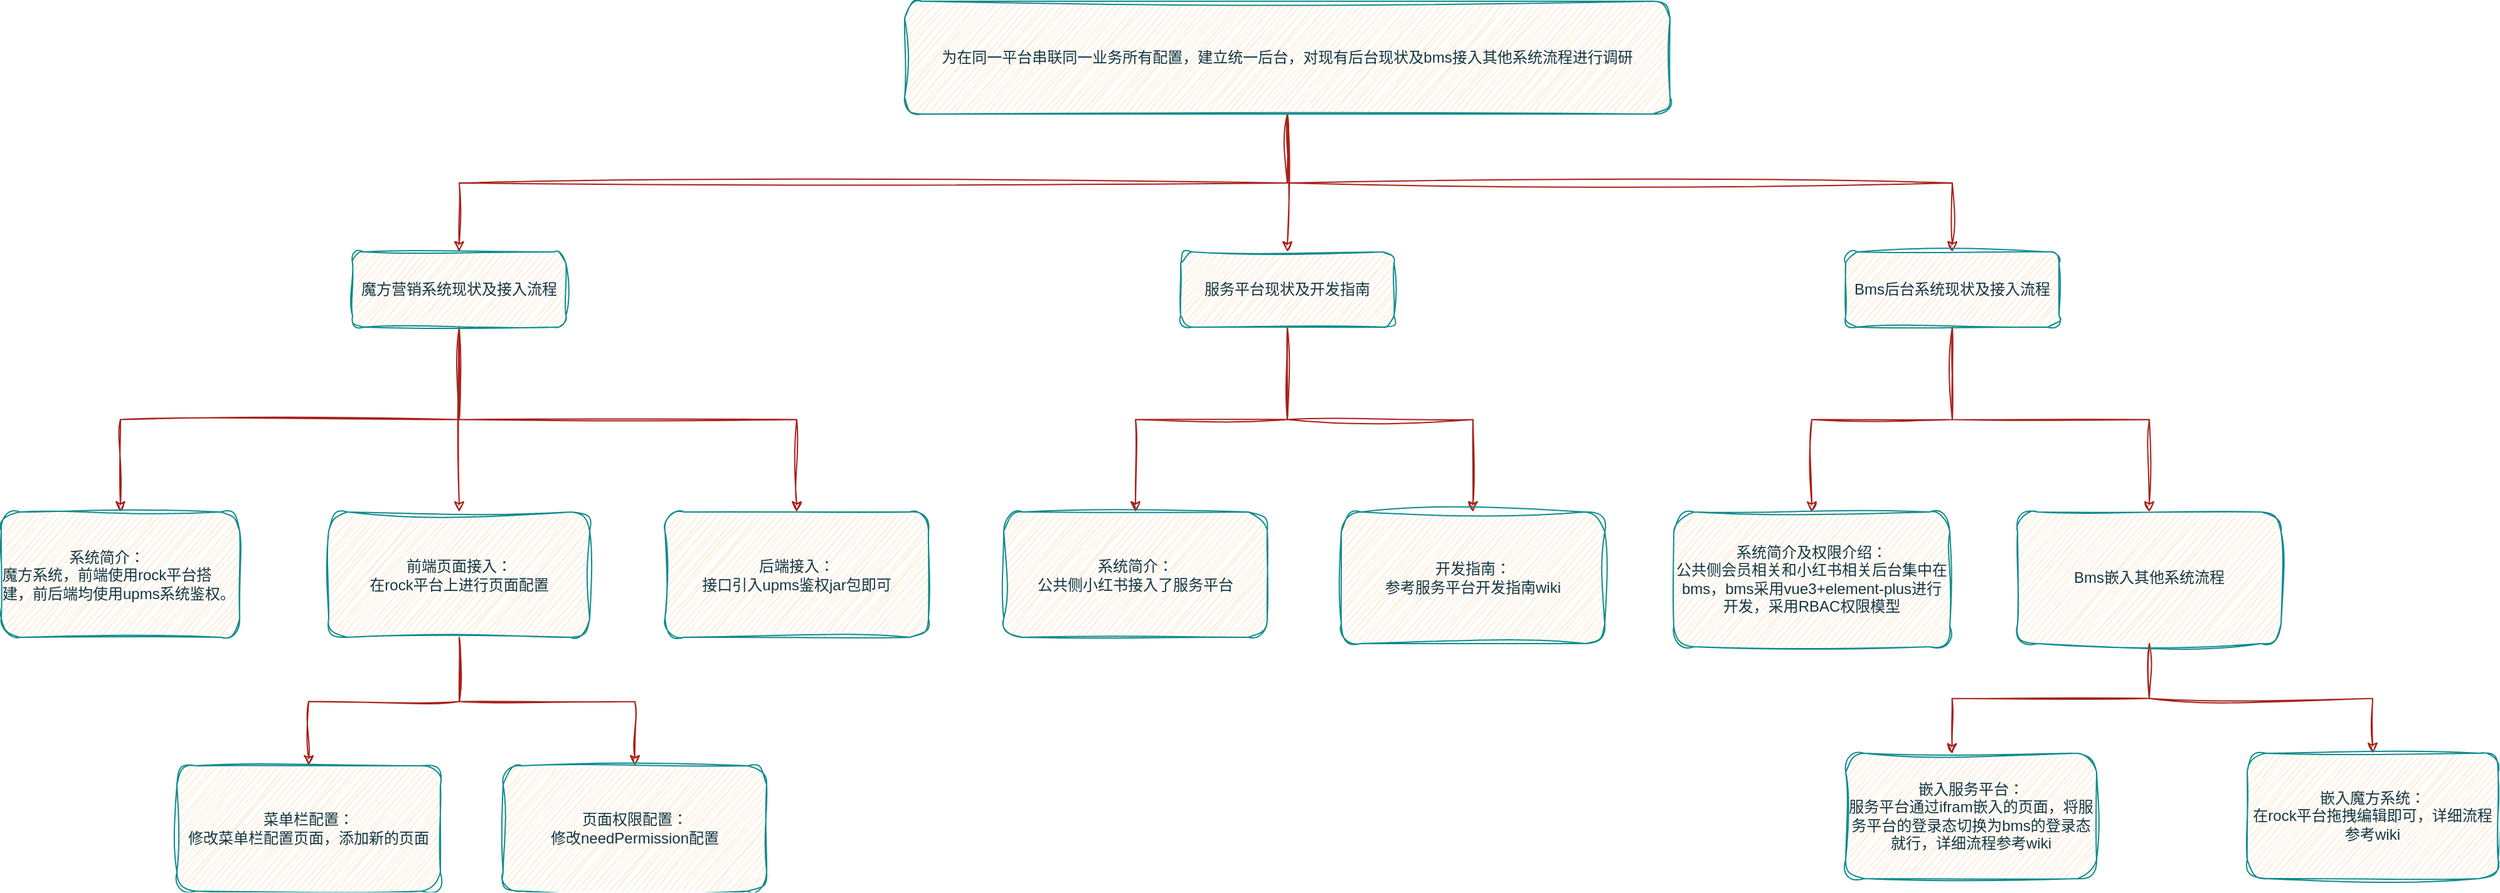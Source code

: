 <mxfile version="24.3.0" type="github">
  <diagram name="第 1 页" id="C66fUa8SsGzZPBdXzG9W">
    <mxGraphModel dx="3211" dy="2476" grid="1" gridSize="10" guides="1" tooltips="1" connect="1" arrows="1" fold="1" page="1" pageScale="1" pageWidth="827" pageHeight="1169" math="0" shadow="0">
      <root>
        <mxCell id="0" />
        <mxCell id="1" parent="0" />
        <mxCell id="h03oHfglPhTB2q8768p--17" style="edgeStyle=orthogonalEdgeStyle;rounded=0;orthogonalLoop=1;jettySize=auto;html=1;entryX=0.5;entryY=0;entryDx=0;entryDy=0;sketch=1;curveFitting=1;jiggle=2;labelBackgroundColor=none;strokeColor=#A8201A;fontColor=default;" edge="1" parent="1" source="h03oHfglPhTB2q8768p--1" target="h03oHfglPhTB2q8768p--3">
          <mxGeometry relative="1" as="geometry" />
        </mxCell>
        <mxCell id="h03oHfglPhTB2q8768p--18" style="edgeStyle=orthogonalEdgeStyle;rounded=0;orthogonalLoop=1;jettySize=auto;html=1;exitX=0.5;exitY=1;exitDx=0;exitDy=0;entryX=0.5;entryY=0;entryDx=0;entryDy=0;sketch=1;curveFitting=1;jiggle=2;labelBackgroundColor=none;strokeColor=#A8201A;fontColor=default;" edge="1" parent="1" source="h03oHfglPhTB2q8768p--1" target="h03oHfglPhTB2q8768p--2">
          <mxGeometry relative="1" as="geometry" />
        </mxCell>
        <mxCell id="h03oHfglPhTB2q8768p--19" style="edgeStyle=orthogonalEdgeStyle;rounded=0;orthogonalLoop=1;jettySize=auto;html=1;exitX=0.5;exitY=1;exitDx=0;exitDy=0;entryX=0.5;entryY=0;entryDx=0;entryDy=0;sketch=1;curveFitting=1;jiggle=2;labelBackgroundColor=none;strokeColor=#A8201A;fontColor=default;" edge="1" parent="1" source="h03oHfglPhTB2q8768p--1" target="h03oHfglPhTB2q8768p--4">
          <mxGeometry relative="1" as="geometry" />
        </mxCell>
        <mxCell id="h03oHfglPhTB2q8768p--1" value="为在同一平台串联同一业务所有配置，建立统一后台，对现有后台现状及bms接入其他系统流程进行调研" style="rounded=1;whiteSpace=wrap;html=1;sketch=1;curveFitting=1;jiggle=2;labelBackgroundColor=none;fillColor=#FAE5C7;strokeColor=#0F8B8D;fontColor=#143642;" vertex="1" parent="1">
          <mxGeometry x="-60" y="-460" width="610" height="90" as="geometry" />
        </mxCell>
        <mxCell id="h03oHfglPhTB2q8768p--20" style="edgeStyle=orthogonalEdgeStyle;rounded=0;orthogonalLoop=1;jettySize=auto;html=1;exitX=0.5;exitY=1;exitDx=0;exitDy=0;entryX=0.5;entryY=0;entryDx=0;entryDy=0;sketch=1;curveFitting=1;jiggle=2;labelBackgroundColor=none;strokeColor=#A8201A;fontColor=default;" edge="1" parent="1" source="h03oHfglPhTB2q8768p--2" target="h03oHfglPhTB2q8768p--6">
          <mxGeometry relative="1" as="geometry" />
        </mxCell>
        <mxCell id="h03oHfglPhTB2q8768p--21" style="edgeStyle=orthogonalEdgeStyle;rounded=0;orthogonalLoop=1;jettySize=auto;html=1;exitX=0.5;exitY=1;exitDx=0;exitDy=0;entryX=0.5;entryY=0;entryDx=0;entryDy=0;sketch=1;curveFitting=1;jiggle=2;labelBackgroundColor=none;strokeColor=#A8201A;fontColor=default;" edge="1" parent="1" source="h03oHfglPhTB2q8768p--2" target="h03oHfglPhTB2q8768p--5">
          <mxGeometry relative="1" as="geometry" />
        </mxCell>
        <mxCell id="h03oHfglPhTB2q8768p--22" style="edgeStyle=orthogonalEdgeStyle;rounded=0;orthogonalLoop=1;jettySize=auto;html=1;exitX=0.5;exitY=1;exitDx=0;exitDy=0;sketch=1;curveFitting=1;jiggle=2;labelBackgroundColor=none;strokeColor=#A8201A;fontColor=default;" edge="1" parent="1" source="h03oHfglPhTB2q8768p--2" target="h03oHfglPhTB2q8768p--7">
          <mxGeometry relative="1" as="geometry" />
        </mxCell>
        <mxCell id="h03oHfglPhTB2q8768p--2" value="魔方营销系统现状及接入流程" style="rounded=1;whiteSpace=wrap;html=1;sketch=1;curveFitting=1;jiggle=2;labelBackgroundColor=none;fillColor=#FAE5C7;strokeColor=#0F8B8D;fontColor=#143642;" vertex="1" parent="1">
          <mxGeometry x="-500" y="-260" width="170" height="60" as="geometry" />
        </mxCell>
        <mxCell id="h03oHfglPhTB2q8768p--23" style="edgeStyle=orthogonalEdgeStyle;rounded=0;orthogonalLoop=1;jettySize=auto;html=1;exitX=0.5;exitY=1;exitDx=0;exitDy=0;sketch=1;curveFitting=1;jiggle=2;labelBackgroundColor=none;strokeColor=#A8201A;fontColor=default;" edge="1" parent="1" source="h03oHfglPhTB2q8768p--3" target="h03oHfglPhTB2q8768p--8">
          <mxGeometry relative="1" as="geometry" />
        </mxCell>
        <mxCell id="h03oHfglPhTB2q8768p--24" style="edgeStyle=orthogonalEdgeStyle;rounded=0;orthogonalLoop=1;jettySize=auto;html=1;exitX=0.5;exitY=1;exitDx=0;exitDy=0;entryX=0.5;entryY=0;entryDx=0;entryDy=0;sketch=1;curveFitting=1;jiggle=2;labelBackgroundColor=none;strokeColor=#A8201A;fontColor=default;" edge="1" parent="1" source="h03oHfglPhTB2q8768p--3" target="h03oHfglPhTB2q8768p--9">
          <mxGeometry relative="1" as="geometry" />
        </mxCell>
        <mxCell id="h03oHfglPhTB2q8768p--3" value="服务平台现状及开发指南" style="rounded=1;whiteSpace=wrap;html=1;sketch=1;curveFitting=1;jiggle=2;labelBackgroundColor=none;fillColor=#FAE5C7;strokeColor=#0F8B8D;fontColor=#143642;" vertex="1" parent="1">
          <mxGeometry x="160" y="-260" width="170" height="60" as="geometry" />
        </mxCell>
        <mxCell id="h03oHfglPhTB2q8768p--25" style="edgeStyle=orthogonalEdgeStyle;rounded=0;orthogonalLoop=1;jettySize=auto;html=1;exitX=0.5;exitY=1;exitDx=0;exitDy=0;sketch=1;curveFitting=1;jiggle=2;labelBackgroundColor=none;strokeColor=#A8201A;fontColor=default;" edge="1" parent="1" source="h03oHfglPhTB2q8768p--4" target="h03oHfglPhTB2q8768p--10">
          <mxGeometry relative="1" as="geometry" />
        </mxCell>
        <mxCell id="h03oHfglPhTB2q8768p--26" style="edgeStyle=orthogonalEdgeStyle;rounded=0;orthogonalLoop=1;jettySize=auto;html=1;exitX=0.5;exitY=1;exitDx=0;exitDy=0;entryX=0.5;entryY=0;entryDx=0;entryDy=0;sketch=1;curveFitting=1;jiggle=2;labelBackgroundColor=none;strokeColor=#A8201A;fontColor=default;" edge="1" parent="1" source="h03oHfglPhTB2q8768p--4" target="h03oHfglPhTB2q8768p--11">
          <mxGeometry relative="1" as="geometry" />
        </mxCell>
        <mxCell id="h03oHfglPhTB2q8768p--4" value="Bms后台系统现状及接入流程" style="rounded=1;whiteSpace=wrap;html=1;sketch=1;curveFitting=1;jiggle=2;labelBackgroundColor=none;fillColor=#FAE5C7;strokeColor=#0F8B8D;fontColor=#143642;" vertex="1" parent="1">
          <mxGeometry x="690" y="-260" width="170" height="60" as="geometry" />
        </mxCell>
        <mxCell id="h03oHfglPhTB2q8768p--5" value="&lt;div style=&quot;text-align: start;&quot;&gt;&lt;div&gt;&lt;span style=&quot;white-space: pre;&quot;&gt;&#x9;&lt;/span&gt;&lt;span style=&quot;white-space: pre;&quot;&gt;&#x9;&lt;/span&gt;系统简介：&lt;/div&gt;&lt;div&gt;魔方系统，前端使用rock平台搭建，前后端均使用upms系统鉴权。&lt;/div&gt;&lt;/div&gt;" style="rounded=1;whiteSpace=wrap;html=1;sketch=1;curveFitting=1;jiggle=2;labelBackgroundColor=none;fillColor=#FAE5C7;strokeColor=#0F8B8D;fontColor=#143642;" vertex="1" parent="1">
          <mxGeometry x="-780" y="-52.5" width="190" height="100" as="geometry" />
        </mxCell>
        <mxCell id="h03oHfglPhTB2q8768p--27" style="edgeStyle=orthogonalEdgeStyle;rounded=0;orthogonalLoop=1;jettySize=auto;html=1;exitX=0.5;exitY=1;exitDx=0;exitDy=0;entryX=0.5;entryY=0;entryDx=0;entryDy=0;sketch=1;curveFitting=1;jiggle=2;labelBackgroundColor=none;strokeColor=#A8201A;fontColor=default;" edge="1" parent="1" source="h03oHfglPhTB2q8768p--6" target="h03oHfglPhTB2q8768p--12">
          <mxGeometry relative="1" as="geometry" />
        </mxCell>
        <mxCell id="h03oHfglPhTB2q8768p--28" style="edgeStyle=orthogonalEdgeStyle;rounded=0;orthogonalLoop=1;jettySize=auto;html=1;exitX=0.5;exitY=1;exitDx=0;exitDy=0;sketch=1;curveFitting=1;jiggle=2;labelBackgroundColor=none;strokeColor=#A8201A;fontColor=default;" edge="1" parent="1" source="h03oHfglPhTB2q8768p--6" target="h03oHfglPhTB2q8768p--13">
          <mxGeometry relative="1" as="geometry" />
        </mxCell>
        <mxCell id="h03oHfglPhTB2q8768p--6" value="前端页面接入：&lt;div&gt;在rock平台上进行页面配置&lt;/div&gt;" style="rounded=1;whiteSpace=wrap;html=1;sketch=1;curveFitting=1;jiggle=2;labelBackgroundColor=none;fillColor=#FAE5C7;strokeColor=#0F8B8D;fontColor=#143642;" vertex="1" parent="1">
          <mxGeometry x="-519" y="-52.5" width="208" height="100" as="geometry" />
        </mxCell>
        <mxCell id="h03oHfglPhTB2q8768p--7" value="后端接入：&lt;div&gt;接口引入upms鉴权jar包即可&lt;/div&gt;" style="rounded=1;whiteSpace=wrap;html=1;sketch=1;curveFitting=1;jiggle=2;labelBackgroundColor=none;fillColor=#FAE5C7;strokeColor=#0F8B8D;fontColor=#143642;" vertex="1" parent="1">
          <mxGeometry x="-251" y="-52.5" width="210" height="100" as="geometry" />
        </mxCell>
        <mxCell id="h03oHfglPhTB2q8768p--8" value="&lt;div&gt;&lt;div&gt;系统简介：&lt;/div&gt;&lt;div&gt;公共侧小红书接入了服务平台&lt;/div&gt;&lt;/div&gt;" style="rounded=1;whiteSpace=wrap;html=1;sketch=1;curveFitting=1;jiggle=2;labelBackgroundColor=none;fillColor=#FAE5C7;strokeColor=#0F8B8D;fontColor=#143642;" vertex="1" parent="1">
          <mxGeometry x="19" y="-52.5" width="210" height="100" as="geometry" />
        </mxCell>
        <mxCell id="h03oHfglPhTB2q8768p--9" value="&lt;div&gt;开发指南：&lt;/div&gt;&lt;div&gt;参考服务平台开发指南wiki&lt;/div&gt;" style="rounded=1;whiteSpace=wrap;html=1;sketch=1;curveFitting=1;jiggle=2;labelBackgroundColor=none;fillColor=#FAE5C7;strokeColor=#0F8B8D;fontColor=#143642;" vertex="1" parent="1">
          <mxGeometry x="288" y="-52.5" width="210" height="105" as="geometry" />
        </mxCell>
        <mxCell id="h03oHfglPhTB2q8768p--10" value="系统简介及权限介绍：&lt;div&gt;公共侧会员相关和小红书相关后台集中在bms，bms采用vue3+element-plus进行开发，采用RBAC权限模型&lt;br&gt;&lt;/div&gt;" style="rounded=1;whiteSpace=wrap;html=1;sketch=1;curveFitting=1;jiggle=2;labelBackgroundColor=none;fillColor=#FAE5C7;strokeColor=#0F8B8D;fontColor=#143642;" vertex="1" parent="1">
          <mxGeometry x="553" y="-52.5" width="220" height="107.5" as="geometry" />
        </mxCell>
        <mxCell id="h03oHfglPhTB2q8768p--30" style="edgeStyle=orthogonalEdgeStyle;rounded=0;orthogonalLoop=1;jettySize=auto;html=1;exitX=0.5;exitY=1;exitDx=0;exitDy=0;entryX=0.5;entryY=0;entryDx=0;entryDy=0;sketch=1;curveFitting=1;jiggle=2;labelBackgroundColor=none;strokeColor=#A8201A;fontColor=default;" edge="1" parent="1" source="h03oHfglPhTB2q8768p--11" target="h03oHfglPhTB2q8768p--15">
          <mxGeometry relative="1" as="geometry" />
        </mxCell>
        <mxCell id="h03oHfglPhTB2q8768p--11" value="Bms嵌入其他系统流程" style="rounded=1;whiteSpace=wrap;html=1;sketch=1;curveFitting=1;jiggle=2;labelBackgroundColor=none;fillColor=#FAE5C7;strokeColor=#0F8B8D;fontColor=#143642;" vertex="1" parent="1">
          <mxGeometry x="827" y="-52.5" width="210" height="105" as="geometry" />
        </mxCell>
        <mxCell id="h03oHfglPhTB2q8768p--12" value="菜单栏配置：&lt;div&gt;修改菜单栏配置页面，添加新的页面&lt;/div&gt;" style="rounded=1;whiteSpace=wrap;html=1;sketch=1;curveFitting=1;jiggle=2;labelBackgroundColor=none;fillColor=#FAE5C7;strokeColor=#0F8B8D;fontColor=#143642;" vertex="1" parent="1">
          <mxGeometry x="-640" y="150" width="210" height="100" as="geometry" />
        </mxCell>
        <mxCell id="h03oHfglPhTB2q8768p--13" value="页面权限配置：&lt;div&gt;修改needPermission配置&lt;/div&gt;" style="rounded=1;whiteSpace=wrap;html=1;sketch=1;curveFitting=1;jiggle=2;labelBackgroundColor=none;fillColor=#FAE5C7;strokeColor=#0F8B8D;fontColor=#143642;" vertex="1" parent="1">
          <mxGeometry x="-380" y="150" width="210" height="100" as="geometry" />
        </mxCell>
        <mxCell id="h03oHfglPhTB2q8768p--14" value="&lt;div&gt;&lt;div&gt;嵌入服务平台：&lt;/div&gt;&lt;div&gt;服务平台通过ifram嵌入的页面，将服务平台的登录态切换为bms的登录态就行，详细流程参考wiki&lt;/div&gt;&lt;/div&gt;" style="rounded=1;whiteSpace=wrap;html=1;sketch=1;curveFitting=1;jiggle=2;labelBackgroundColor=none;fillColor=#FAE5C7;strokeColor=#0F8B8D;fontColor=#143642;" vertex="1" parent="1">
          <mxGeometry x="690" y="140" width="200" height="100" as="geometry" />
        </mxCell>
        <mxCell id="h03oHfglPhTB2q8768p--15" value="嵌入魔方系统：&lt;div&gt;在rock平台拖拽编辑即可，详细流程参考wiki&lt;/div&gt;" style="rounded=1;whiteSpace=wrap;html=1;sketch=1;curveFitting=1;jiggle=2;labelBackgroundColor=none;fillColor=#FAE5C7;strokeColor=#0F8B8D;fontColor=#143642;" vertex="1" parent="1">
          <mxGeometry x="1010" y="140" width="200" height="100" as="geometry" />
        </mxCell>
        <mxCell id="h03oHfglPhTB2q8768p--29" style="edgeStyle=orthogonalEdgeStyle;rounded=0;orthogonalLoop=1;jettySize=auto;html=1;exitX=0.5;exitY=1;exitDx=0;exitDy=0;entryX=0.424;entryY=0.005;entryDx=0;entryDy=0;entryPerimeter=0;sketch=1;curveFitting=1;jiggle=2;labelBackgroundColor=none;strokeColor=#A8201A;fontColor=default;" edge="1" parent="1" source="h03oHfglPhTB2q8768p--11" target="h03oHfglPhTB2q8768p--14">
          <mxGeometry relative="1" as="geometry" />
        </mxCell>
      </root>
    </mxGraphModel>
  </diagram>
</mxfile>
